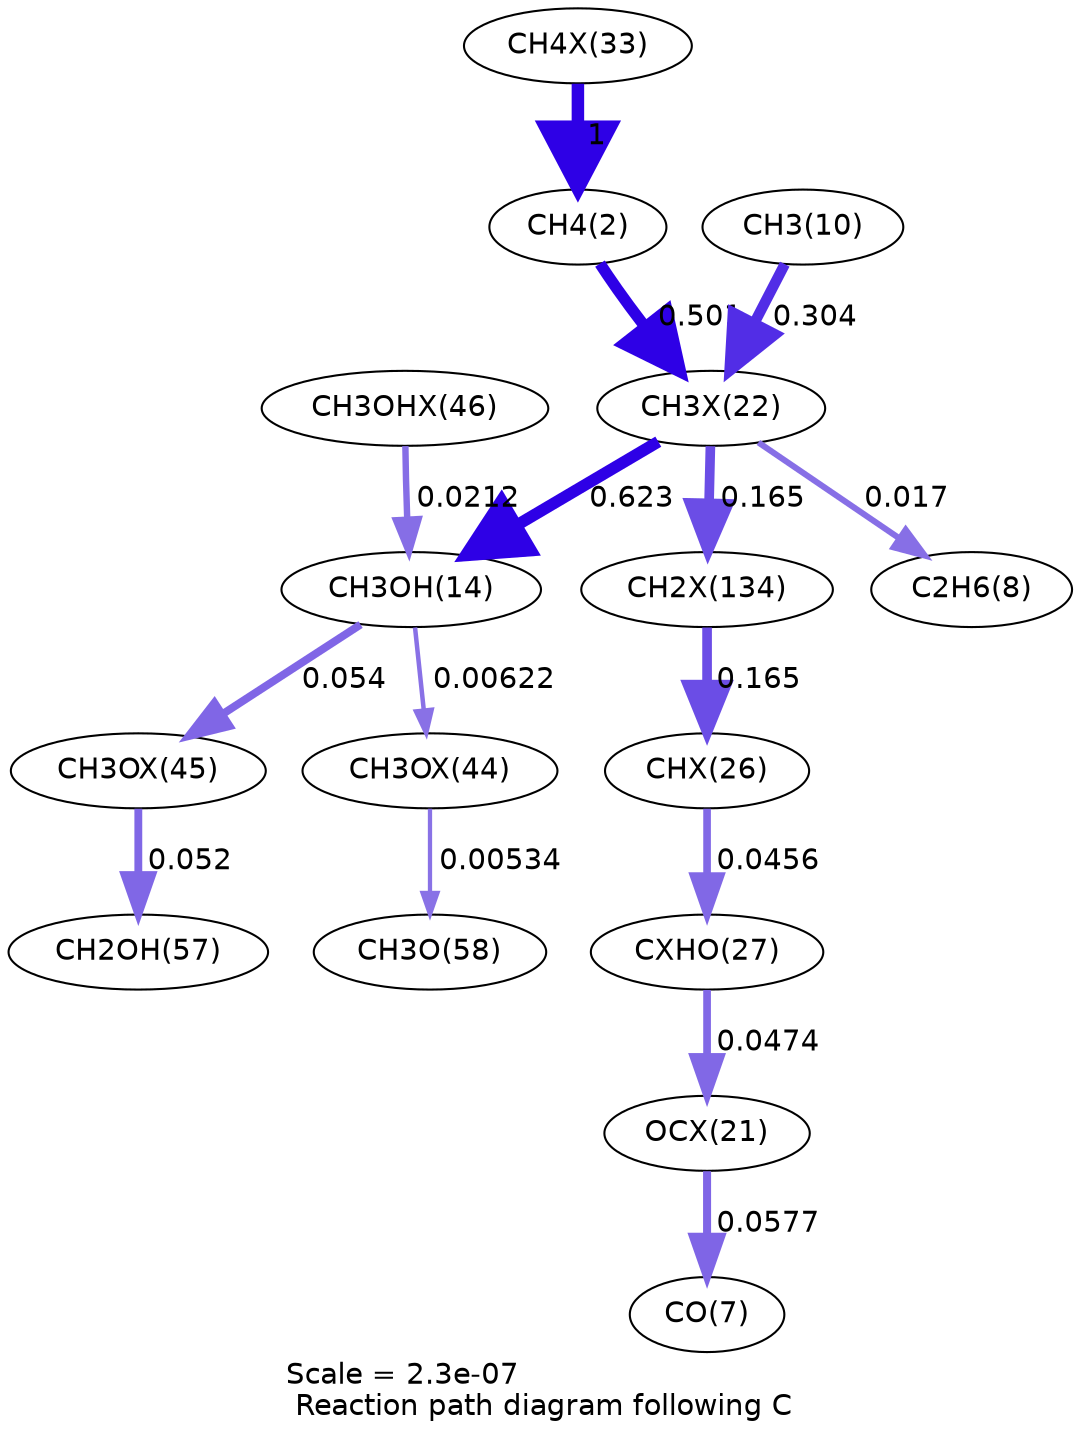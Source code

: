 digraph reaction_paths {
center=1;
s44 -> s4[fontname="Helvetica", penwidth=6, arrowsize=3, color="0.7, 1.5, 0.9"
, label=" 1"];
s4 -> s39[fontname="Helvetica", penwidth=5.48, arrowsize=2.74, color="0.7, 1, 0.9"
, label=" 0.501"];
s39 -> s10[fontname="Helvetica", penwidth=2.92, arrowsize=1.46, color="0.7, 0.517, 0.9"
, label=" 0.017"];
s12 -> s39[fontname="Helvetica", penwidth=5.1, arrowsize=2.55, color="0.7, 0.804, 0.9"
, label=" 0.304"];
s39 -> s16[fontname="Helvetica", penwidth=5.64, arrowsize=2.82, color="0.7, 1.12, 0.9"
, label=" 0.623"];
s39 -> s58[fontname="Helvetica", penwidth=4.64, arrowsize=2.32, color="0.7, 0.665, 0.9"
, label=" 0.165"];
s54 -> s16[fontname="Helvetica", penwidth=3.09, arrowsize=1.55, color="0.7, 0.521, 0.9"
, label=" 0.0212"];
s16 -> s53[fontname="Helvetica", penwidth=3.8, arrowsize=1.9, color="0.7, 0.554, 0.9"
, label=" 0.054"];
s16 -> s52[fontname="Helvetica", penwidth=2.16, arrowsize=1.08, color="0.7, 0.506, 0.9"
, label=" 0.00622"];
s58 -> s42[fontname="Helvetica", penwidth=4.64, arrowsize=2.32, color="0.7, 0.665, 0.9"
, label=" 0.165"];
s42 -> s43[fontname="Helvetica", penwidth=3.67, arrowsize=1.83, color="0.7, 0.546, 0.9"
, label=" 0.0456"];
s53 -> s22[fontname="Helvetica", penwidth=3.77, arrowsize=1.88, color="0.7, 0.552, 0.9"
, label=" 0.052"];
s52 -> s23[fontname="Helvetica", penwidth=2.05, arrowsize=1.02, color="0.7, 0.505, 0.9"
, label=" 0.00534"];
s43 -> s38[fontname="Helvetica", penwidth=3.7, arrowsize=1.85, color="0.7, 0.547, 0.9"
, label=" 0.0474"];
s38 -> s9[fontname="Helvetica", penwidth=3.85, arrowsize=1.92, color="0.7, 0.558, 0.9"
, label=" 0.0577"];
s4 [ fontname="Helvetica", label="CH4(2)"];
s9 [ fontname="Helvetica", label="CO(7)"];
s10 [ fontname="Helvetica", label="C2H6(8)"];
s12 [ fontname="Helvetica", label="CH3(10)"];
s16 [ fontname="Helvetica", label="CH3OH(14)"];
s22 [ fontname="Helvetica", label="CH2OH(57)"];
s23 [ fontname="Helvetica", label="CH3O(58)"];
s38 [ fontname="Helvetica", label="OCX(21)"];
s39 [ fontname="Helvetica", label="CH3X(22)"];
s42 [ fontname="Helvetica", label="CHX(26)"];
s43 [ fontname="Helvetica", label="CXHO(27)"];
s44 [ fontname="Helvetica", label="CH4X(33)"];
s52 [ fontname="Helvetica", label="CH3OX(44)"];
s53 [ fontname="Helvetica", label="CH3OX(45)"];
s54 [ fontname="Helvetica", label="CH3OHX(46)"];
s58 [ fontname="Helvetica", label="CH2X(134)"];
 label = "Scale = 2.3e-07\l Reaction path diagram following C";
 fontname = "Helvetica";
}
